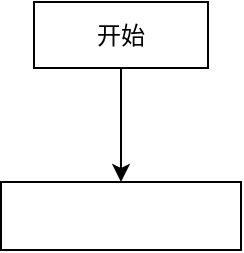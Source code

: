 <mxfile version="23.1.1" type="github">
  <diagram name="Page-1" id="VGtMLJroqVfBJHBuWMG0">
    <mxGraphModel dx="500" dy="249" grid="0" gridSize="10" guides="1" tooltips="1" connect="1" arrows="1" fold="1" page="1" pageScale="1" pageWidth="827" pageHeight="1169" math="0" shadow="0">
      <root>
        <mxCell id="0" />
        <mxCell id="1" parent="0" />
        <mxCell id="Y6XoVpDcXeLb2vLakOIO-1" value="开始" style="rounded=0;whiteSpace=wrap;html=1;" parent="1" vertex="1">
          <mxGeometry x="85" y="141" width="87" height="33" as="geometry" />
        </mxCell>
        <mxCell id="BXUwJTp6DwfdEHFCUwEB-3" value="" style="edgeStyle=orthogonalEdgeStyle;rounded=0;orthogonalLoop=1;jettySize=auto;html=1;exitX=0.5;exitY=1;exitDx=0;exitDy=0;" edge="1" parent="1" source="Y6XoVpDcXeLb2vLakOIO-1" target="BXUwJTp6DwfdEHFCUwEB-2">
          <mxGeometry relative="1" as="geometry">
            <mxPoint x="114" y="306" as="targetPoint" />
            <mxPoint x="128" y="174" as="sourcePoint" />
            <Array as="points" />
          </mxGeometry>
        </mxCell>
        <mxCell id="BXUwJTp6DwfdEHFCUwEB-2" value="" style="rounded=0;whiteSpace=wrap;html=1;" vertex="1" parent="1">
          <mxGeometry x="68.5" y="231" width="120" height="34" as="geometry" />
        </mxCell>
      </root>
    </mxGraphModel>
  </diagram>
</mxfile>
